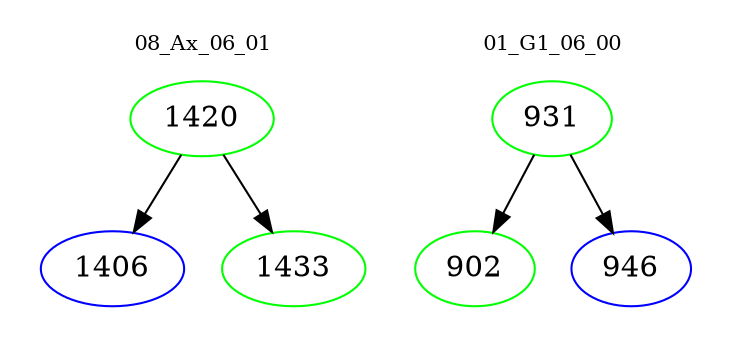 digraph{
subgraph cluster_0 {
color = white
label = "08_Ax_06_01";
fontsize=10;
T0_1420 [label="1420", color="green"]
T0_1420 -> T0_1406 [color="black"]
T0_1406 [label="1406", color="blue"]
T0_1420 -> T0_1433 [color="black"]
T0_1433 [label="1433", color="green"]
}
subgraph cluster_1 {
color = white
label = "01_G1_06_00";
fontsize=10;
T1_931 [label="931", color="green"]
T1_931 -> T1_902 [color="black"]
T1_902 [label="902", color="green"]
T1_931 -> T1_946 [color="black"]
T1_946 [label="946", color="blue"]
}
}
